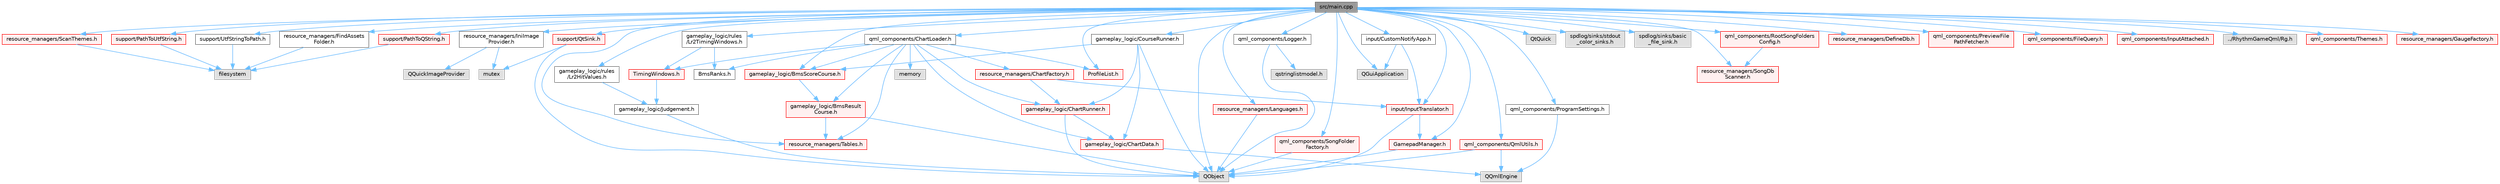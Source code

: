digraph "src/main.cpp"
{
 // LATEX_PDF_SIZE
  bgcolor="transparent";
  edge [fontname=Helvetica,fontsize=10,labelfontname=Helvetica,labelfontsize=10];
  node [fontname=Helvetica,fontsize=10,shape=box,height=0.2,width=0.4];
  Node1 [id="Node000001",label="src/main.cpp",height=0.2,width=0.4,color="gray40", fillcolor="grey60", style="filled", fontcolor="black",tooltip=" "];
  Node1 -> Node2 [id="edge1_Node000001_Node000002",color="steelblue1",style="solid",tooltip=" "];
  Node2 [id="Node000002",label="resource_managers/FindAssets\lFolder.h",height=0.2,width=0.4,color="grey40", fillcolor="white", style="filled",URL="$FindAssetsFolder_8h.html",tooltip=" "];
  Node2 -> Node3 [id="edge2_Node000002_Node000003",color="steelblue1",style="solid",tooltip=" "];
  Node3 [id="Node000003",label="filesystem",height=0.2,width=0.4,color="grey60", fillcolor="#E0E0E0", style="filled",tooltip=" "];
  Node1 -> Node4 [id="edge3_Node000001_Node000004",color="steelblue1",style="solid",tooltip=" "];
  Node4 [id="Node000004",label="resource_managers/IniImage\lProvider.h",height=0.2,width=0.4,color="grey40", fillcolor="white", style="filled",URL="$IniImageProvider_8h.html",tooltip=" "];
  Node4 -> Node5 [id="edge4_Node000004_Node000005",color="steelblue1",style="solid",tooltip=" "];
  Node5 [id="Node000005",label="QQuickImageProvider",height=0.2,width=0.4,color="grey60", fillcolor="#E0E0E0", style="filled",tooltip=" "];
  Node4 -> Node6 [id="edge5_Node000004_Node000006",color="steelblue1",style="solid",tooltip=" "];
  Node6 [id="Node000006",label="mutex",height=0.2,width=0.4,color="grey60", fillcolor="#E0E0E0", style="filled",tooltip=" "];
  Node1 -> Node7 [id="edge6_Node000001_Node000007",color="steelblue1",style="solid",tooltip=" "];
  Node7 [id="Node000007",label="gameplay_logic/rules\l/Lr2TimingWindows.h",height=0.2,width=0.4,color="grey40", fillcolor="white", style="filled",URL="$Lr2TimingWindows_8h.html",tooltip=" "];
  Node7 -> Node8 [id="edge7_Node000007_Node000008",color="steelblue1",style="solid",tooltip=" "];
  Node8 [id="Node000008",label="BmsRanks.h",height=0.2,width=0.4,color="grey40", fillcolor="white", style="filled",URL="$BmsRanks_8h.html",tooltip=" "];
  Node7 -> Node9 [id="edge8_Node000007_Node000009",color="steelblue1",style="solid",tooltip=" "];
  Node9 [id="Node000009",label="TimingWindows.h",height=0.2,width=0.4,color="red", fillcolor="#FFF0F0", style="filled",URL="$TimingWindows_8h.html",tooltip=" "];
  Node9 -> Node12 [id="edge9_Node000009_Node000012",color="steelblue1",style="solid",tooltip=" "];
  Node12 [id="Node000012",label="gameplay_logic/Judgement.h",height=0.2,width=0.4,color="grey40", fillcolor="white", style="filled",URL="$Judgement_8h.html",tooltip=" "];
  Node12 -> Node13 [id="edge10_Node000012_Node000013",color="steelblue1",style="solid",tooltip=" "];
  Node13 [id="Node000013",label="QObject",height=0.2,width=0.4,color="grey60", fillcolor="#E0E0E0", style="filled",tooltip=" "];
  Node1 -> Node14 [id="edge11_Node000001_Node000014",color="steelblue1",style="solid",tooltip=" "];
  Node14 [id="Node000014",label="qml_components/ProgramSettings.h",height=0.2,width=0.4,color="grey40", fillcolor="white", style="filled",URL="$ProgramSettings_8h.html",tooltip=" "];
  Node14 -> Node15 [id="edge12_Node000014_Node000015",color="steelblue1",style="solid",tooltip=" "];
  Node15 [id="Node000015",label="QQmlEngine",height=0.2,width=0.4,color="grey60", fillcolor="#E0E0E0", style="filled",tooltip=" "];
  Node1 -> Node16 [id="edge13_Node000001_Node000016",color="steelblue1",style="solid",tooltip=" "];
  Node16 [id="Node000016",label="qml_components/ChartLoader.h",height=0.2,width=0.4,color="grey40", fillcolor="white", style="filled",URL="$ChartLoader_8h.html",tooltip=" "];
  Node16 -> Node17 [id="edge14_Node000016_Node000017",color="steelblue1",style="solid",tooltip=" "];
  Node17 [id="Node000017",label="ProfileList.h",height=0.2,width=0.4,color="red", fillcolor="#FFF0F0", style="filled",URL="$ProfileList_8h.html",tooltip=" "];
  Node16 -> Node64 [id="edge15_Node000016_Node000064",color="steelblue1",style="solid",tooltip=" "];
  Node64 [id="Node000064",label="gameplay_logic/BmsResult\lCourse.h",height=0.2,width=0.4,color="red", fillcolor="#FFF0F0", style="filled",URL="$BmsResultCourse_8h.html",tooltip=" "];
  Node64 -> Node58 [id="edge16_Node000064_Node000058",color="steelblue1",style="solid",tooltip=" "];
  Node58 [id="Node000058",label="resource_managers/Tables.h",height=0.2,width=0.4,color="red", fillcolor="#FFF0F0", style="filled",URL="$Tables_8h.html",tooltip=" "];
  Node64 -> Node13 [id="edge17_Node000064_Node000013",color="steelblue1",style="solid",tooltip=" "];
  Node16 -> Node65 [id="edge18_Node000016_Node000065",color="steelblue1",style="solid",tooltip=" "];
  Node65 [id="Node000065",label="gameplay_logic/BmsScoreCourse.h",height=0.2,width=0.4,color="red", fillcolor="#FFF0F0", style="filled",URL="$BmsScoreCourse_8h.html",tooltip=" "];
  Node65 -> Node64 [id="edge19_Node000065_Node000064",color="steelblue1",style="solid",tooltip=" "];
  Node16 -> Node66 [id="edge20_Node000016_Node000066",color="steelblue1",style="solid",tooltip=" "];
  Node66 [id="Node000066",label="memory",height=0.2,width=0.4,color="grey60", fillcolor="#E0E0E0", style="filled",tooltip=" "];
  Node16 -> Node67 [id="edge21_Node000016_Node000067",color="steelblue1",style="solid",tooltip=" "];
  Node67 [id="Node000067",label="gameplay_logic/ChartData.h",height=0.2,width=0.4,color="red", fillcolor="#FFF0F0", style="filled",URL="$ChartData_8h.html",tooltip=" "];
  Node67 -> Node15 [id="edge22_Node000067_Node000015",color="steelblue1",style="solid",tooltip=" "];
  Node16 -> Node68 [id="edge23_Node000016_Node000068",color="steelblue1",style="solid",tooltip=" "];
  Node68 [id="Node000068",label="gameplay_logic/ChartRunner.h",height=0.2,width=0.4,color="red", fillcolor="#FFF0F0", style="filled",URL="$ChartRunner_8h.html",tooltip=" "];
  Node68 -> Node13 [id="edge24_Node000068_Node000013",color="steelblue1",style="solid",tooltip=" "];
  Node68 -> Node67 [id="edge25_Node000068_Node000067",color="steelblue1",style="solid",tooltip=" "];
  Node16 -> Node97 [id="edge26_Node000016_Node000097",color="steelblue1",style="solid",tooltip=" "];
  Node97 [id="Node000097",label="resource_managers/ChartFactory.h",height=0.2,width=0.4,color="red", fillcolor="#FFF0F0", style="filled",URL="$ChartFactory_8h.html",tooltip=" "];
  Node97 -> Node68 [id="edge27_Node000097_Node000068",color="steelblue1",style="solid",tooltip=" "];
  Node97 -> Node35 [id="edge28_Node000097_Node000035",color="steelblue1",style="solid",tooltip=" "];
  Node35 [id="Node000035",label="input/InputTranslator.h",height=0.2,width=0.4,color="red", fillcolor="#FFF0F0", style="filled",URL="$InputTranslator_8h.html",tooltip=" "];
  Node35 -> Node37 [id="edge29_Node000035_Node000037",color="steelblue1",style="solid",tooltip=" "];
  Node37 [id="Node000037",label="GamepadManager.h",height=0.2,width=0.4,color="red", fillcolor="#FFF0F0", style="filled",URL="$GamepadManager_8h.html",tooltip=" "];
  Node37 -> Node13 [id="edge30_Node000037_Node000013",color="steelblue1",style="solid",tooltip=" "];
  Node35 -> Node13 [id="edge31_Node000035_Node000013",color="steelblue1",style="solid",tooltip=" "];
  Node16 -> Node9 [id="edge32_Node000016_Node000009",color="steelblue1",style="solid",tooltip=" "];
  Node16 -> Node8 [id="edge33_Node000016_Node000008",color="steelblue1",style="solid",tooltip=" "];
  Node16 -> Node58 [id="edge34_Node000016_Node000058",color="steelblue1",style="solid",tooltip=" "];
  Node1 -> Node99 [id="edge35_Node000001_Node000099",color="steelblue1",style="solid",tooltip=" "];
  Node99 [id="Node000099",label="QGuiApplication",height=0.2,width=0.4,color="grey60", fillcolor="#E0E0E0", style="filled",tooltip=" "];
  Node1 -> Node13 [id="edge36_Node000001_Node000013",color="steelblue1",style="solid",tooltip=" "];
  Node1 -> Node100 [id="edge37_Node000001_Node000100",color="steelblue1",style="solid",tooltip=" "];
  Node100 [id="Node000100",label="QtQuick",height=0.2,width=0.4,color="grey60", fillcolor="#E0E0E0", style="filled",tooltip=" "];
  Node1 -> Node101 [id="edge38_Node000001_Node000101",color="steelblue1",style="solid",tooltip=" "];
  Node101 [id="Node000101",label="spdlog/sinks/stdout\l_color_sinks.h",height=0.2,width=0.4,color="grey60", fillcolor="#E0E0E0", style="filled",tooltip=" "];
  Node1 -> Node102 [id="edge39_Node000001_Node000102",color="steelblue1",style="solid",tooltip=" "];
  Node102 [id="Node000102",label="spdlog/sinks/basic\l_file_sink.h",height=0.2,width=0.4,color="grey60", fillcolor="#E0E0E0", style="filled",tooltip=" "];
  Node1 -> Node103 [id="edge40_Node000001_Node000103",color="steelblue1",style="solid",tooltip=" "];
  Node103 [id="Node000103",label="qml_components/Logger.h",height=0.2,width=0.4,color="grey40", fillcolor="white", style="filled",URL="$Logger_8h.html",tooltip=" "];
  Node103 -> Node13 [id="edge41_Node000103_Node000013",color="steelblue1",style="solid",tooltip=" "];
  Node103 -> Node104 [id="edge42_Node000103_Node000104",color="steelblue1",style="solid",tooltip=" "];
  Node104 [id="Node000104",label="qstringlistmodel.h",height=0.2,width=0.4,color="grey60", fillcolor="#E0E0E0", style="filled",tooltip=" "];
  Node1 -> Node105 [id="edge43_Node000001_Node000105",color="steelblue1",style="solid",tooltip=" "];
  Node105 [id="Node000105",label="gameplay_logic/rules\l/Lr2HitValues.h",height=0.2,width=0.4,color="grey40", fillcolor="white", style="filled",URL="$Lr2HitValues_8h.html",tooltip=" "];
  Node105 -> Node12 [id="edge44_Node000105_Node000012",color="steelblue1",style="solid",tooltip=" "];
  Node1 -> Node106 [id="edge45_Node000001_Node000106",color="steelblue1",style="solid",tooltip=" "];
  Node106 [id="Node000106",label="resource_managers/SongDb\lScanner.h",height=0.2,width=0.4,color="red", fillcolor="#FFF0F0", style="filled",URL="$SongDbScanner_8h.html",tooltip=" "];
  Node1 -> Node107 [id="edge46_Node000001_Node000107",color="steelblue1",style="solid",tooltip=" "];
  Node107 [id="Node000107",label="resource_managers/DefineDb.h",height=0.2,width=0.4,color="red", fillcolor="#FFF0F0", style="filled",URL="$DefineDb_8h.html",tooltip=" "];
  Node1 -> Node37 [id="edge47_Node000001_Node000037",color="steelblue1",style="solid",tooltip=" "];
  Node1 -> Node35 [id="edge48_Node000001_Node000035",color="steelblue1",style="solid",tooltip=" "];
  Node1 -> Node108 [id="edge49_Node000001_Node000108",color="steelblue1",style="solid",tooltip=" "];
  Node108 [id="Node000108",label="qml_components/RootSongFolders\lConfig.h",height=0.2,width=0.4,color="red", fillcolor="#FFF0F0", style="filled",URL="$RootSongFoldersConfig_8h.html",tooltip=" "];
  Node108 -> Node106 [id="edge50_Node000108_Node000106",color="steelblue1",style="solid",tooltip=" "];
  Node1 -> Node111 [id="edge51_Node000001_Node000111",color="steelblue1",style="solid",tooltip=" "];
  Node111 [id="Node000111",label="qml_components/SongFolder\lFactory.h",height=0.2,width=0.4,color="red", fillcolor="#FFF0F0", style="filled",URL="$SongFolderFactory_8h.html",tooltip=" "];
  Node111 -> Node13 [id="edge52_Node000111_Node000013",color="steelblue1",style="solid",tooltip=" "];
  Node1 -> Node112 [id="edge53_Node000001_Node000112",color="steelblue1",style="solid",tooltip=" "];
  Node112 [id="Node000112",label="support/PathToQString.h",height=0.2,width=0.4,color="red", fillcolor="#FFF0F0", style="filled",URL="$PathToQString_8h.html",tooltip=" "];
  Node112 -> Node3 [id="edge54_Node000112_Node000003",color="steelblue1",style="solid",tooltip=" "];
  Node1 -> Node17 [id="edge55_Node000001_Node000017",color="steelblue1",style="solid",tooltip=" "];
  Node1 -> Node113 [id="edge56_Node000001_Node000113",color="steelblue1",style="solid",tooltip=" "];
  Node113 [id="Node000113",label="qml_components/PreviewFile\lPathFetcher.h",height=0.2,width=0.4,color="red", fillcolor="#FFF0F0", style="filled",URL="$PreviewFilePathFetcher_8h.html",tooltip=" "];
  Node1 -> Node115 [id="edge57_Node000001_Node000115",color="steelblue1",style="solid",tooltip=" "];
  Node115 [id="Node000115",label="qml_components/FileQuery.h",height=0.2,width=0.4,color="red", fillcolor="#FFF0F0", style="filled",URL="$FileQuery_8h.html",tooltip=" "];
  Node1 -> Node117 [id="edge58_Node000001_Node000117",color="steelblue1",style="solid",tooltip=" "];
  Node117 [id="Node000117",label="qml_components/InputAttached.h",height=0.2,width=0.4,color="red", fillcolor="#FFF0F0", style="filled",URL="$InputAttached_8h.html",tooltip=" "];
  Node1 -> Node120 [id="edge59_Node000001_Node000120",color="steelblue1",style="solid",tooltip=" "];
  Node120 [id="Node000120",label="../RhythmGameQml/Rg.h",height=0.2,width=0.4,color="grey60", fillcolor="#E0E0E0", style="filled",tooltip=" "];
  Node1 -> Node65 [id="edge60_Node000001_Node000065",color="steelblue1",style="solid",tooltip=" "];
  Node1 -> Node121 [id="edge61_Node000001_Node000121",color="steelblue1",style="solid",tooltip=" "];
  Node121 [id="Node000121",label="input/CustomNotifyApp.h",height=0.2,width=0.4,color="grey40", fillcolor="white", style="filled",URL="$CustomNotifyApp_8h.html",tooltip=" "];
  Node121 -> Node35 [id="edge62_Node000121_Node000035",color="steelblue1",style="solid",tooltip=" "];
  Node121 -> Node99 [id="edge63_Node000121_Node000099",color="steelblue1",style="solid",tooltip=" "];
  Node1 -> Node122 [id="edge64_Node000001_Node000122",color="steelblue1",style="solid",tooltip=" "];
  Node122 [id="Node000122",label="qml_components/QmlUtils.h",height=0.2,width=0.4,color="red", fillcolor="#FFF0F0", style="filled",URL="$QmlUtils_8h.html",tooltip=" "];
  Node122 -> Node13 [id="edge65_Node000122_Node000013",color="steelblue1",style="solid",tooltip=" "];
  Node122 -> Node15 [id="edge66_Node000122_Node000015",color="steelblue1",style="solid",tooltip=" "];
  Node1 -> Node124 [id="edge67_Node000001_Node000124",color="steelblue1",style="solid",tooltip=" "];
  Node124 [id="Node000124",label="qml_components/Themes.h",height=0.2,width=0.4,color="red", fillcolor="#FFF0F0", style="filled",URL="$Themes_8h.html",tooltip=" "];
  Node1 -> Node125 [id="edge68_Node000001_Node000125",color="steelblue1",style="solid",tooltip=" "];
  Node125 [id="Node000125",label="resource_managers/GaugeFactory.h",height=0.2,width=0.4,color="red", fillcolor="#FFF0F0", style="filled",URL="$GaugeFactory_8h.html",tooltip=" "];
  Node1 -> Node126 [id="edge69_Node000001_Node000126",color="steelblue1",style="solid",tooltip=" "];
  Node126 [id="Node000126",label="resource_managers/Languages.h",height=0.2,width=0.4,color="red", fillcolor="#FFF0F0", style="filled",URL="$Languages_8h.html",tooltip=" "];
  Node126 -> Node13 [id="edge70_Node000126_Node000013",color="steelblue1",style="solid",tooltip=" "];
  Node1 -> Node129 [id="edge71_Node000001_Node000129",color="steelblue1",style="solid",tooltip=" "];
  Node129 [id="Node000129",label="resource_managers/ScanThemes.h",height=0.2,width=0.4,color="red", fillcolor="#FFF0F0", style="filled",URL="$ScanThemes_8h.html",tooltip=" "];
  Node129 -> Node3 [id="edge72_Node000129_Node000003",color="steelblue1",style="solid",tooltip=" "];
  Node1 -> Node58 [id="edge73_Node000001_Node000058",color="steelblue1",style="solid",tooltip=" "];
  Node1 -> Node130 [id="edge74_Node000001_Node000130",color="steelblue1",style="solid",tooltip=" "];
  Node130 [id="Node000130",label="support/PathToUtfString.h",height=0.2,width=0.4,color="red", fillcolor="#FFF0F0", style="filled",URL="$PathToUtfString_8h.html",tooltip=" "];
  Node130 -> Node3 [id="edge75_Node000130_Node000003",color="steelblue1",style="solid",tooltip=" "];
  Node1 -> Node131 [id="edge76_Node000001_Node000131",color="steelblue1",style="solid",tooltip=" "];
  Node131 [id="Node000131",label="support/UtfStringToPath.h",height=0.2,width=0.4,color="grey40", fillcolor="white", style="filled",URL="$UtfStringToPath_8h.html",tooltip=" "];
  Node131 -> Node3 [id="edge77_Node000131_Node000003",color="steelblue1",style="solid",tooltip=" "];
  Node1 -> Node132 [id="edge78_Node000001_Node000132",color="steelblue1",style="solid",tooltip=" "];
  Node132 [id="Node000132",label="gameplay_logic/CourseRunner.h",height=0.2,width=0.4,color="grey40", fillcolor="white", style="filled",URL="$CourseRunner_8h.html",tooltip=" "];
  Node132 -> Node65 [id="edge79_Node000132_Node000065",color="steelblue1",style="solid",tooltip=" "];
  Node132 -> Node67 [id="edge80_Node000132_Node000067",color="steelblue1",style="solid",tooltip=" "];
  Node132 -> Node13 [id="edge81_Node000132_Node000013",color="steelblue1",style="solid",tooltip=" "];
  Node132 -> Node68 [id="edge82_Node000132_Node000068",color="steelblue1",style="solid",tooltip=" "];
  Node1 -> Node133 [id="edge83_Node000001_Node000133",color="steelblue1",style="solid",tooltip=" "];
  Node133 [id="Node000133",label="support/QtSink.h",height=0.2,width=0.4,color="red", fillcolor="#FFF0F0", style="filled",URL="$QtSink_8h.html",tooltip=" "];
  Node133 -> Node13 [id="edge84_Node000133_Node000013",color="steelblue1",style="solid",tooltip=" "];
  Node133 -> Node6 [id="edge85_Node000133_Node000006",color="steelblue1",style="solid",tooltip=" "];
}
